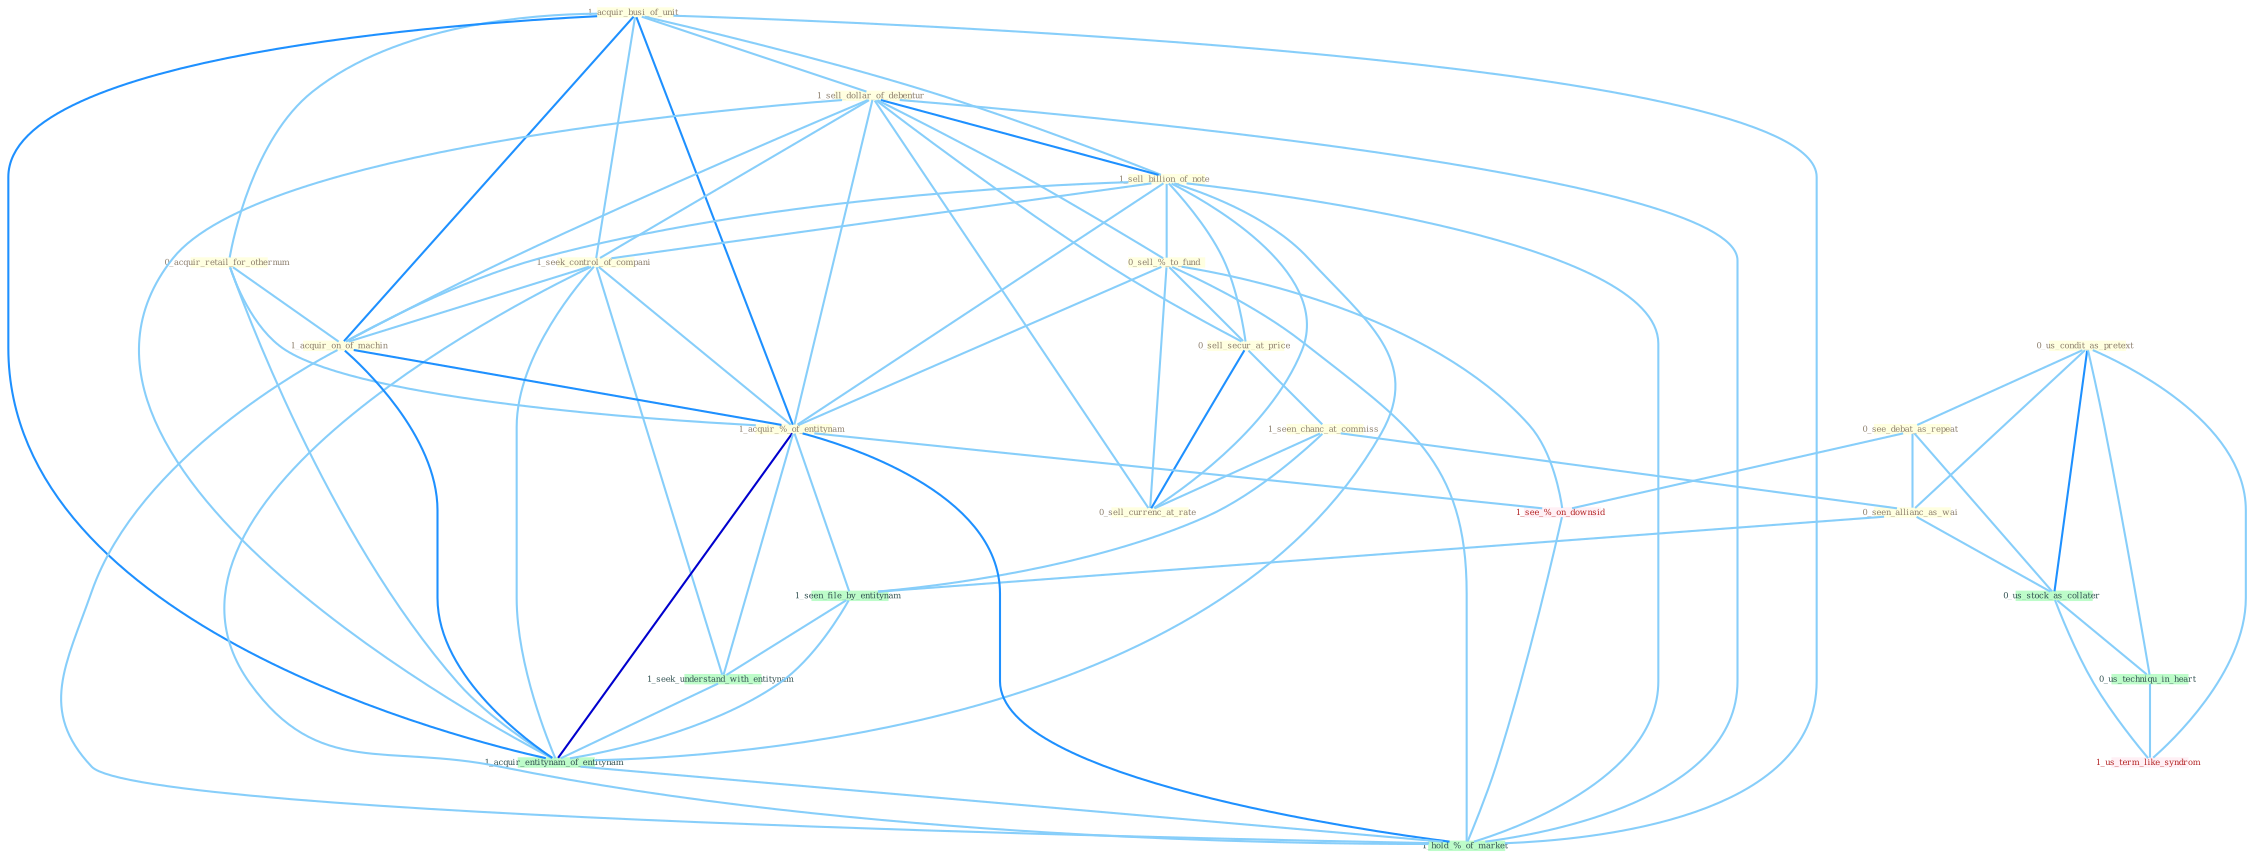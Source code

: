 Graph G{ 
    node
    [shape=polygon,style=filled,width=.5,height=.06,color="#BDFCC9",fixedsize=true,fontsize=4,
    fontcolor="#2f4f4f"];
    {node
    [color="#ffffe0", fontcolor="#8b7d6b"] "1_acquir_busi_of_unit " "1_sell_dollar_of_debentur " "1_sell_billion_of_note " "0_acquir_retail_for_othernum " "0_sell_%_to_fund " "1_seek_control_of_compani " "1_acquir_on_of_machin " "0_sell_secur_at_price " "1_seen_chanc_at_commiss " "0_us_condit_as_pretext " "0_see_debat_as_repeat " "0_seen_allianc_as_wai " "1_acquir_%_of_entitynam " "0_sell_currenc_at_rate "}
{node [color="#fff0f5", fontcolor="#b22222"] "1_see_%_on_downsid " "1_us_term_like_syndrom "}
edge [color="#B0E2FF"];

	"1_acquir_busi_of_unit " -- "1_sell_dollar_of_debentur " [w="1", color="#87cefa" ];
	"1_acquir_busi_of_unit " -- "1_sell_billion_of_note " [w="1", color="#87cefa" ];
	"1_acquir_busi_of_unit " -- "0_acquir_retail_for_othernum " [w="1", color="#87cefa" ];
	"1_acquir_busi_of_unit " -- "1_seek_control_of_compani " [w="1", color="#87cefa" ];
	"1_acquir_busi_of_unit " -- "1_acquir_on_of_machin " [w="2", color="#1e90ff" , len=0.8];
	"1_acquir_busi_of_unit " -- "1_acquir_%_of_entitynam " [w="2", color="#1e90ff" , len=0.8];
	"1_acquir_busi_of_unit " -- "1_acquir_entitynam_of_entitynam " [w="2", color="#1e90ff" , len=0.8];
	"1_acquir_busi_of_unit " -- "1_hold_%_of_market " [w="1", color="#87cefa" ];
	"1_sell_dollar_of_debentur " -- "1_sell_billion_of_note " [w="2", color="#1e90ff" , len=0.8];
	"1_sell_dollar_of_debentur " -- "0_sell_%_to_fund " [w="1", color="#87cefa" ];
	"1_sell_dollar_of_debentur " -- "1_seek_control_of_compani " [w="1", color="#87cefa" ];
	"1_sell_dollar_of_debentur " -- "1_acquir_on_of_machin " [w="1", color="#87cefa" ];
	"1_sell_dollar_of_debentur " -- "0_sell_secur_at_price " [w="1", color="#87cefa" ];
	"1_sell_dollar_of_debentur " -- "1_acquir_%_of_entitynam " [w="1", color="#87cefa" ];
	"1_sell_dollar_of_debentur " -- "0_sell_currenc_at_rate " [w="1", color="#87cefa" ];
	"1_sell_dollar_of_debentur " -- "1_acquir_entitynam_of_entitynam " [w="1", color="#87cefa" ];
	"1_sell_dollar_of_debentur " -- "1_hold_%_of_market " [w="1", color="#87cefa" ];
	"1_sell_billion_of_note " -- "0_sell_%_to_fund " [w="1", color="#87cefa" ];
	"1_sell_billion_of_note " -- "1_seek_control_of_compani " [w="1", color="#87cefa" ];
	"1_sell_billion_of_note " -- "1_acquir_on_of_machin " [w="1", color="#87cefa" ];
	"1_sell_billion_of_note " -- "0_sell_secur_at_price " [w="1", color="#87cefa" ];
	"1_sell_billion_of_note " -- "1_acquir_%_of_entitynam " [w="1", color="#87cefa" ];
	"1_sell_billion_of_note " -- "0_sell_currenc_at_rate " [w="1", color="#87cefa" ];
	"1_sell_billion_of_note " -- "1_acquir_entitynam_of_entitynam " [w="1", color="#87cefa" ];
	"1_sell_billion_of_note " -- "1_hold_%_of_market " [w="1", color="#87cefa" ];
	"0_acquir_retail_for_othernum " -- "1_acquir_on_of_machin " [w="1", color="#87cefa" ];
	"0_acquir_retail_for_othernum " -- "1_acquir_%_of_entitynam " [w="1", color="#87cefa" ];
	"0_acquir_retail_for_othernum " -- "1_acquir_entitynam_of_entitynam " [w="1", color="#87cefa" ];
	"0_sell_%_to_fund " -- "0_sell_secur_at_price " [w="1", color="#87cefa" ];
	"0_sell_%_to_fund " -- "1_acquir_%_of_entitynam " [w="1", color="#87cefa" ];
	"0_sell_%_to_fund " -- "0_sell_currenc_at_rate " [w="1", color="#87cefa" ];
	"0_sell_%_to_fund " -- "1_see_%_on_downsid " [w="1", color="#87cefa" ];
	"0_sell_%_to_fund " -- "1_hold_%_of_market " [w="1", color="#87cefa" ];
	"1_seek_control_of_compani " -- "1_acquir_on_of_machin " [w="1", color="#87cefa" ];
	"1_seek_control_of_compani " -- "1_acquir_%_of_entitynam " [w="1", color="#87cefa" ];
	"1_seek_control_of_compani " -- "1_seek_understand_with_entitynam " [w="1", color="#87cefa" ];
	"1_seek_control_of_compani " -- "1_acquir_entitynam_of_entitynam " [w="1", color="#87cefa" ];
	"1_seek_control_of_compani " -- "1_hold_%_of_market " [w="1", color="#87cefa" ];
	"1_acquir_on_of_machin " -- "1_acquir_%_of_entitynam " [w="2", color="#1e90ff" , len=0.8];
	"1_acquir_on_of_machin " -- "1_acquir_entitynam_of_entitynam " [w="2", color="#1e90ff" , len=0.8];
	"1_acquir_on_of_machin " -- "1_hold_%_of_market " [w="1", color="#87cefa" ];
	"0_sell_secur_at_price " -- "1_seen_chanc_at_commiss " [w="1", color="#87cefa" ];
	"0_sell_secur_at_price " -- "0_sell_currenc_at_rate " [w="2", color="#1e90ff" , len=0.8];
	"1_seen_chanc_at_commiss " -- "0_seen_allianc_as_wai " [w="1", color="#87cefa" ];
	"1_seen_chanc_at_commiss " -- "0_sell_currenc_at_rate " [w="1", color="#87cefa" ];
	"1_seen_chanc_at_commiss " -- "1_seen_file_by_entitynam " [w="1", color="#87cefa" ];
	"0_us_condit_as_pretext " -- "0_see_debat_as_repeat " [w="1", color="#87cefa" ];
	"0_us_condit_as_pretext " -- "0_seen_allianc_as_wai " [w="1", color="#87cefa" ];
	"0_us_condit_as_pretext " -- "0_us_stock_as_collater " [w="2", color="#1e90ff" , len=0.8];
	"0_us_condit_as_pretext " -- "0_us_techniqu_in_heart " [w="1", color="#87cefa" ];
	"0_us_condit_as_pretext " -- "1_us_term_like_syndrom " [w="1", color="#87cefa" ];
	"0_see_debat_as_repeat " -- "0_seen_allianc_as_wai " [w="1", color="#87cefa" ];
	"0_see_debat_as_repeat " -- "0_us_stock_as_collater " [w="1", color="#87cefa" ];
	"0_see_debat_as_repeat " -- "1_see_%_on_downsid " [w="1", color="#87cefa" ];
	"0_seen_allianc_as_wai " -- "1_seen_file_by_entitynam " [w="1", color="#87cefa" ];
	"0_seen_allianc_as_wai " -- "0_us_stock_as_collater " [w="1", color="#87cefa" ];
	"1_acquir_%_of_entitynam " -- "1_seen_file_by_entitynam " [w="1", color="#87cefa" ];
	"1_acquir_%_of_entitynam " -- "1_seek_understand_with_entitynam " [w="1", color="#87cefa" ];
	"1_acquir_%_of_entitynam " -- "1_acquir_entitynam_of_entitynam " [w="3", color="#0000cd" , len=0.6];
	"1_acquir_%_of_entitynam " -- "1_see_%_on_downsid " [w="1", color="#87cefa" ];
	"1_acquir_%_of_entitynam " -- "1_hold_%_of_market " [w="2", color="#1e90ff" , len=0.8];
	"1_seen_file_by_entitynam " -- "1_seek_understand_with_entitynam " [w="1", color="#87cefa" ];
	"1_seen_file_by_entitynam " -- "1_acquir_entitynam_of_entitynam " [w="1", color="#87cefa" ];
	"0_us_stock_as_collater " -- "0_us_techniqu_in_heart " [w="1", color="#87cefa" ];
	"0_us_stock_as_collater " -- "1_us_term_like_syndrom " [w="1", color="#87cefa" ];
	"1_seek_understand_with_entitynam " -- "1_acquir_entitynam_of_entitynam " [w="1", color="#87cefa" ];
	"1_acquir_entitynam_of_entitynam " -- "1_hold_%_of_market " [w="1", color="#87cefa" ];
	"0_us_techniqu_in_heart " -- "1_us_term_like_syndrom " [w="1", color="#87cefa" ];
	"1_see_%_on_downsid " -- "1_hold_%_of_market " [w="1", color="#87cefa" ];
}